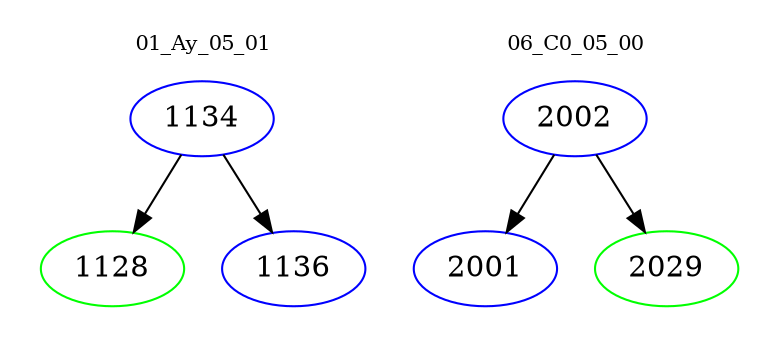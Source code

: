 digraph{
subgraph cluster_0 {
color = white
label = "01_Ay_05_01";
fontsize=10;
T0_1134 [label="1134", color="blue"]
T0_1134 -> T0_1128 [color="black"]
T0_1128 [label="1128", color="green"]
T0_1134 -> T0_1136 [color="black"]
T0_1136 [label="1136", color="blue"]
}
subgraph cluster_1 {
color = white
label = "06_C0_05_00";
fontsize=10;
T1_2002 [label="2002", color="blue"]
T1_2002 -> T1_2001 [color="black"]
T1_2001 [label="2001", color="blue"]
T1_2002 -> T1_2029 [color="black"]
T1_2029 [label="2029", color="green"]
}
}
